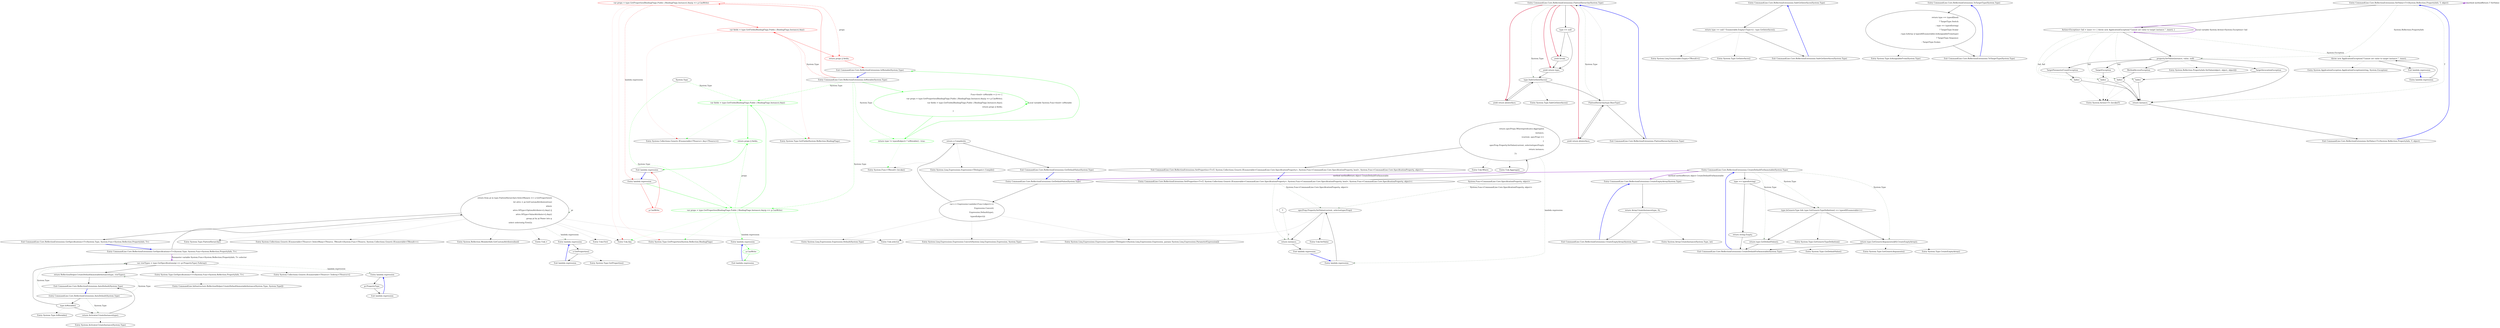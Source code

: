 digraph  {
n111 [label="System.Func<CommandLine.Core.SpecificationProperty, object>", span=""];
n112 [label=T, span=""];
n0 [label="Entry CommandLine.Core.ReflectionExtensions.GetSpecifications<T>(System.Type, System.Func<System.Reflection.PropertyInfo, T>)", span="14-14", cluster="CommandLine.Core.ReflectionExtensions.GetSpecifications<T>(System.Type, System.Func<System.Reflection.PropertyInfo, T>)"];
n1 [label="return from pi in type.FlattenHierarchy().SelectMany(x => x.GetProperties())\r\n                   let attrs = pi.GetCustomAttributes(true)\r\n                   where\r\n                       attrs.OfType<OptionAttribute>().Any() ||\r\n                       attrs.OfType<ValueAttribute>().Any()\r\n                   group pi by pi.Name into g\r\n                   select selector(g.First());", span="16-22", cluster="CommandLine.Core.ReflectionExtensions.GetSpecifications<T>(System.Type, System.Func<System.Reflection.PropertyInfo, T>)"];
n2 [label="Exit CommandLine.Core.ReflectionExtensions.GetSpecifications<T>(System.Type, System.Func<System.Reflection.PropertyInfo, T>)", span="14-14", cluster="CommandLine.Core.ReflectionExtensions.GetSpecifications<T>(System.Type, System.Func<System.Reflection.PropertyInfo, T>)"];
n3 [label="Entry System.Type.FlattenHierarchy()", span="25-25", cluster="System.Type.FlattenHierarchy()"];
n4 [label="Entry System.Collections.Generic.IEnumerable<TSource>.SelectMany<TSource, TResult>(System.Func<TSource, System.Collections.Generic.IEnumerable<TResult>>)", span="0-0", cluster="System.Collections.Generic.IEnumerable<TSource>.SelectMany<TSource, TResult>(System.Func<TSource, System.Collections.Generic.IEnumerable<TResult>>)"];
n5 [label="Entry System.Reflection.MemberInfo.GetCustomAttributes(bool)", span="0-0", cluster="System.Reflection.MemberInfo.GetCustomAttributes(bool)"];
n6 [label="Entry Unk.>", span="", cluster="Unk.>"];
n7 [label="Entry Unk.Any", span="", cluster="Unk.Any"];
n8 [label="Entry Unk.First", span="", cluster="Unk.First"];
n9 [label="Entry Unk.selector", span="", cluster="Unk.selector"];
n10 [label="Entry lambda expression", span="16-16", cluster="lambda expression"];
n11 [label="x.GetProperties()", span="16-16", cluster="lambda expression"];
n12 [label="Exit lambda expression", span="16-16", cluster="lambda expression"];
n13 [label="Entry System.Type.GetProperties()", span="0-0", cluster="System.Type.GetProperties()"];
n14 [label="Entry CommandLine.Core.ReflectionExtensions.FlattenHierarchy(System.Type)", span="25-25", cluster="CommandLine.Core.ReflectionExtensions.FlattenHierarchy(System.Type)"];
n15 [label="type == null", span="27-27", cluster="CommandLine.Core.ReflectionExtensions.FlattenHierarchy(System.Type)"];
n16 [label="yield break;", span="29-29", cluster="CommandLine.Core.ReflectionExtensions.FlattenHierarchy(System.Type)"];
n17 [label="yield return type;", span="31-31", cluster="CommandLine.Core.ReflectionExtensions.FlattenHierarchy(System.Type)"];
n19 [label="yield return @interface;", span="34-34", cluster="CommandLine.Core.ReflectionExtensions.FlattenHierarchy(System.Type)"];
n21 [label="yield return @interface;", span="38-38", cluster="CommandLine.Core.ReflectionExtensions.FlattenHierarchy(System.Type)"];
n18 [label="type.SafeGetInterfaces()", span="32-32", cluster="CommandLine.Core.ReflectionExtensions.FlattenHierarchy(System.Type)"];
n20 [label="FlattenHierarchy(type.BaseType)", span="36-36", cluster="CommandLine.Core.ReflectionExtensions.FlattenHierarchy(System.Type)"];
n23 [label="Entry System.Type.SafeGetInterfaces()", span="42-42", cluster="System.Type.SafeGetInterfaces()"];
n22 [label="Exit CommandLine.Core.ReflectionExtensions.FlattenHierarchy(System.Type)", span="25-25", cluster="CommandLine.Core.ReflectionExtensions.FlattenHierarchy(System.Type)"];
n24 [label="Entry CommandLine.Core.ReflectionExtensions.SafeGetInterfaces(System.Type)", span="42-42", cluster="CommandLine.Core.ReflectionExtensions.SafeGetInterfaces(System.Type)"];
n25 [label="return type == null ? Enumerable.Empty<Type>() : type.GetInterfaces();", span="44-44", cluster="CommandLine.Core.ReflectionExtensions.SafeGetInterfaces(System.Type)"];
n26 [label="Exit CommandLine.Core.ReflectionExtensions.SafeGetInterfaces(System.Type)", span="42-42", cluster="CommandLine.Core.ReflectionExtensions.SafeGetInterfaces(System.Type)"];
n27 [label="Entry System.Linq.Enumerable.Empty<TResult>()", span="0-0", cluster="System.Linq.Enumerable.Empty<TResult>()"];
n28 [label="Entry System.Type.GetInterfaces()", span="0-0", cluster="System.Type.GetInterfaces()"];
n29 [label="Entry CommandLine.Core.ReflectionExtensions.ToTargetType(System.Type)", span="47-47", cluster="CommandLine.Core.ReflectionExtensions.ToTargetType(System.Type)"];
n30 [label="return type == typeof(bool)\r\n                       ? TargetType.Switch\r\n                       : type == typeof(string)\r\n                             ? TargetType.Scalar\r\n                             : type.IsArray || typeof(IEnumerable).IsAssignableFrom(type)\r\n                                   ? TargetType.Sequence\r\n                                   : TargetType.Scalar;", span="49-55", cluster="CommandLine.Core.ReflectionExtensions.ToTargetType(System.Type)"];
n31 [label="Exit CommandLine.Core.ReflectionExtensions.ToTargetType(System.Type)", span="47-47", cluster="CommandLine.Core.ReflectionExtensions.ToTargetType(System.Type)"];
n32 [label="Entry System.Type.IsAssignableFrom(System.Type)", span="0-0", cluster="System.Type.IsAssignableFrom(System.Type)"];
n33 [label="Entry CommandLine.Core.ReflectionExtensions.SetProperties<T>(T, System.Collections.Generic.IEnumerable<CommandLine.Core.SpecificationProperty>, System.Func<CommandLine.Core.SpecificationProperty, bool>, System.Func<CommandLine.Core.SpecificationProperty, object>)", span="58-58", cluster="CommandLine.Core.ReflectionExtensions.SetProperties<T>(T, System.Collections.Generic.IEnumerable<CommandLine.Core.SpecificationProperty>, System.Func<CommandLine.Core.SpecificationProperty, bool>, System.Func<CommandLine.Core.SpecificationProperty, object>)"];
n34 [label="return specProps.Where(predicate).Aggregate(\r\n                instance,\r\n                (current, specProp) =>\r\n                    {\r\n                        specProp.Property.SetValue(current, selector(specProp));\r\n                        return instance;\r\n                    });", span="64-70", cluster="CommandLine.Core.ReflectionExtensions.SetProperties<T>(T, System.Collections.Generic.IEnumerable<CommandLine.Core.SpecificationProperty>, System.Func<CommandLine.Core.SpecificationProperty, bool>, System.Func<CommandLine.Core.SpecificationProperty, object>)"];
n39 [label="specProp.Property.SetValue(current, selector(specProp))", span="68-68", cluster="lambda expression"];
n40 [label="return instance;", span="69-69", cluster="lambda expression"];
n35 [label="Exit CommandLine.Core.ReflectionExtensions.SetProperties<T>(T, System.Collections.Generic.IEnumerable<CommandLine.Core.SpecificationProperty>, System.Func<CommandLine.Core.SpecificationProperty, bool>, System.Func<CommandLine.Core.SpecificationProperty, object>)", span="58-58", cluster="CommandLine.Core.ReflectionExtensions.SetProperties<T>(T, System.Collections.Generic.IEnumerable<CommandLine.Core.SpecificationProperty>, System.Func<CommandLine.Core.SpecificationProperty, bool>, System.Func<CommandLine.Core.SpecificationProperty, object>)"];
n36 [label="Entry Unk.Where", span="", cluster="Unk.Where"];
n37 [label="Entry Unk.Aggregate", span="", cluster="Unk.Aggregate"];
n38 [label="Entry lambda expression", span="66-70", cluster="lambda expression"];
n42 [label="Entry Unk.SetValue", span="", cluster="Unk.SetValue"];
n41 [label="Exit lambda expression", span="66-70", cluster="lambda expression"];
n43 [label="Entry CommandLine.Core.ReflectionExtensions.SetValue<T>(System.Reflection.PropertyInfo, T, object)", span="73-73", cluster="CommandLine.Core.ReflectionExtensions.SetValue<T>(System.Reflection.PropertyInfo, T, object)"];
n44 [label="Action<Exception> fail = inner => { throw new ApplicationException(''Cannot set value to target instance.'', inner); }", span="75-75", cluster="CommandLine.Core.ReflectionExtensions.SetValue<T>(System.Reflection.PropertyInfo, T, object)"];
n45 [label="property.SetValue(instance, value, null)", span="79-79", cluster="CommandLine.Core.ReflectionExtensions.SetValue<T>(System.Reflection.PropertyInfo, T, object)"];
n54 [label="return instance;", span="98-98", cluster="CommandLine.Core.ReflectionExtensions.SetValue<T>(System.Reflection.PropertyInfo, T, object)"];
n59 [label="throw new ApplicationException(''Cannot set value to target instance.'', inner);", span="75-75", cluster="lambda expression"];
n47 [label="fail(e)", span="83-83", cluster="CommandLine.Core.ReflectionExtensions.SetValue<T>(System.Reflection.PropertyInfo, T, object)"];
n49 [label="fail(e)", span="87-87", cluster="CommandLine.Core.ReflectionExtensions.SetValue<T>(System.Reflection.PropertyInfo, T, object)"];
n51 [label="fail(e)", span="91-91", cluster="CommandLine.Core.ReflectionExtensions.SetValue<T>(System.Reflection.PropertyInfo, T, object)"];
n53 [label="fail(e)", span="95-95", cluster="CommandLine.Core.ReflectionExtensions.SetValue<T>(System.Reflection.PropertyInfo, T, object)"];
n46 [label=TargetException, span="81-81", cluster="CommandLine.Core.ReflectionExtensions.SetValue<T>(System.Reflection.PropertyInfo, T, object)"];
n48 [label=TargetParameterCountException, span="85-85", cluster="CommandLine.Core.ReflectionExtensions.SetValue<T>(System.Reflection.PropertyInfo, T, object)"];
n50 [label=MethodAccessException, span="89-89", cluster="CommandLine.Core.ReflectionExtensions.SetValue<T>(System.Reflection.PropertyInfo, T, object)"];
n52 [label=TargetInvocationException, span="93-93", cluster="CommandLine.Core.ReflectionExtensions.SetValue<T>(System.Reflection.PropertyInfo, T, object)"];
n56 [label="Entry System.Reflection.PropertyInfo.SetValue(object, object, object[])", span="0-0", cluster="System.Reflection.PropertyInfo.SetValue(object, object, object[])"];
n57 [label="Entry System.Action<T>.Invoke(T)", span="0-0", cluster="System.Action<T>.Invoke(T)"];
n55 [label="Exit CommandLine.Core.ReflectionExtensions.SetValue<T>(System.Reflection.PropertyInfo, T, object)", span="73-73", cluster="CommandLine.Core.ReflectionExtensions.SetValue<T>(System.Reflection.PropertyInfo, T, object)"];
n58 [label="Entry lambda expression", span="75-75", cluster="lambda expression"];
n60 [label="Exit lambda expression", span="75-75", cluster="lambda expression"];
n61 [label="Entry System.ApplicationException.ApplicationException(string, System.Exception)", span="0-0", cluster="System.ApplicationException.ApplicationException(string, System.Exception)"];
n62 [label="Entry CommandLine.Core.ReflectionExtensions.CreateEmptyArray(System.Type)", span="101-101", cluster="CommandLine.Core.ReflectionExtensions.CreateEmptyArray(System.Type)"];
n63 [label="return Array.CreateInstance(type, 0);", span="103-103", cluster="CommandLine.Core.ReflectionExtensions.CreateEmptyArray(System.Type)"];
n64 [label="Exit CommandLine.Core.ReflectionExtensions.CreateEmptyArray(System.Type)", span="101-101", cluster="CommandLine.Core.ReflectionExtensions.CreateEmptyArray(System.Type)"];
n65 [label="Entry System.Array.CreateInstance(System.Type, int)", span="0-0", cluster="System.Array.CreateInstance(System.Type, int)"];
n66 [label="Entry CommandLine.Core.ReflectionExtensions.GetDefaultValue(System.Type)", span="106-106", cluster="CommandLine.Core.ReflectionExtensions.GetDefaultValue(System.Type)"];
n67 [label="var e = Expression.Lambda<Func<object>>(\r\n                Expression.Convert(\r\n                    Expression.Default(type),\r\n                    typeof(object)))", span="108-111", cluster="CommandLine.Core.ReflectionExtensions.GetDefaultValue(System.Type)"];
n68 [label="return e.Compile()();", span="112-112", cluster="CommandLine.Core.ReflectionExtensions.GetDefaultValue(System.Type)"];
n70 [label="Entry System.Linq.Expressions.Expression.Default(System.Type)", span="0-0", cluster="System.Linq.Expressions.Expression.Default(System.Type)"];
n71 [label="Entry System.Linq.Expressions.Expression.Convert(System.Linq.Expressions.Expression, System.Type)", span="0-0", cluster="System.Linq.Expressions.Expression.Convert(System.Linq.Expressions.Expression, System.Type)"];
n72 [label="Entry System.Linq.Expressions.Expression.Lambda<TDelegate>(System.Linq.Expressions.Expression, params System.Linq.Expressions.ParameterExpression[])", span="0-0", cluster="System.Linq.Expressions.Expression.Lambda<TDelegate>(System.Linq.Expressions.Expression, params System.Linq.Expressions.ParameterExpression[])"];
n69 [label="Exit CommandLine.Core.ReflectionExtensions.GetDefaultValue(System.Type)", span="106-106", cluster="CommandLine.Core.ReflectionExtensions.GetDefaultValue(System.Type)"];
n73 [label="Entry System.Linq.Expressions.Expression<TDelegate>.Compile()", span="0-0", cluster="System.Linq.Expressions.Expression<TDelegate>.Compile()"];
n74 [label="Entry System.Func<TResult>.Invoke()", span="0-0", cluster="System.Func<TResult>.Invoke()"];
n75 [label="Entry CommandLine.Core.ReflectionExtensions.IsMutable(System.Type)", span="115-115", cluster="CommandLine.Core.ReflectionExtensions.IsMutable(System.Type)"];
n76 [label="var props = type.GetProperties(BindingFlags.Public | BindingFlags.Instance).Any(p => p.CanWrite)", span="117-117", cluster="CommandLine.Core.ReflectionExtensions.IsMutable(System.Type)", color=red, community=0];
n77 [label="var fields = type.GetFields(BindingFlags.Public | BindingFlags.Instance).Any()", span="118-118", cluster="CommandLine.Core.ReflectionExtensions.IsMutable(System.Type)", color=red, community=0];
n80 [label="Entry System.Type.GetProperties(System.Reflection.BindingFlags)", span="0-0", cluster="System.Type.GetProperties(System.Reflection.BindingFlags)"];
n83 [label="Entry lambda expression", span="117-117", cluster="lambda expression"];
n78 [label="return props || fields;", span="119-119", cluster="CommandLine.Core.ReflectionExtensions.IsMutable(System.Type)", color=red, community=0];
n81 [label="Entry System.Type.GetFields(System.Reflection.BindingFlags)", span="0-0", cluster="System.Type.GetFields(System.Reflection.BindingFlags)"];
n82 [label="Entry System.Collections.Generic.IEnumerable<TSource>.Any<TSource>()", span="0-0", cluster="System.Collections.Generic.IEnumerable<TSource>.Any<TSource>()"];
n79 [label="Exit CommandLine.Core.ReflectionExtensions.IsMutable(System.Type)", span="115-115", cluster="CommandLine.Core.ReflectionExtensions.IsMutable(System.Type)"];
n84 [label="p.CanWrite", span="117-117", cluster="lambda expression", color=red, community=0];
n85 [label="Exit lambda expression", span="117-117", cluster="lambda expression"];
n86 [label="Entry CommandLine.Core.ReflectionExtensions.CreateDefaultForImmutable(System.Type)", span="122-122", cluster="CommandLine.Core.ReflectionExtensions.CreateDefaultForImmutable(System.Type)"];
n87 [label="type == typeof(string)", span="124-124", cluster="CommandLine.Core.ReflectionExtensions.CreateDefaultForImmutable(System.Type)"];
n89 [label="type.IsGenericType && type.GetGenericTypeDefinition() == typeof(IEnumerable<>)", span="128-128", cluster="CommandLine.Core.ReflectionExtensions.CreateDefaultForImmutable(System.Type)"];
n90 [label="return type.GetGenericArguments()[0].CreateEmptyArray();", span="130-130", cluster="CommandLine.Core.ReflectionExtensions.CreateDefaultForImmutable(System.Type)"];
n91 [label="return type.GetDefaultValue();", span="132-132", cluster="CommandLine.Core.ReflectionExtensions.CreateDefaultForImmutable(System.Type)"];
n88 [label="return string.Empty;", span="126-126", cluster="CommandLine.Core.ReflectionExtensions.CreateDefaultForImmutable(System.Type)"];
n93 [label="Entry System.Type.GetGenericTypeDefinition()", span="0-0", cluster="System.Type.GetGenericTypeDefinition()"];
n92 [label="Exit CommandLine.Core.ReflectionExtensions.CreateDefaultForImmutable(System.Type)", span="122-122", cluster="CommandLine.Core.ReflectionExtensions.CreateDefaultForImmutable(System.Type)"];
n94 [label="Entry System.Type.GetGenericArguments()", span="0-0", cluster="System.Type.GetGenericArguments()"];
n95 [label="Entry System.Type.CreateEmptyArray()", span="101-101", cluster="System.Type.CreateEmptyArray()"];
n96 [label="Entry System.Type.GetDefaultValue()", span="106-106", cluster="System.Type.GetDefaultValue()"];
n97 [label="Entry CommandLine.Core.ReflectionExtensions.AutoDefault(System.Type)", span="135-135", cluster="CommandLine.Core.ReflectionExtensions.AutoDefault(System.Type)"];
n98 [label="type.IsMutable()", span="137-137", cluster="CommandLine.Core.ReflectionExtensions.AutoDefault(System.Type)"];
n99 [label="return Activator.CreateInstance(type);", span="139-139", cluster="CommandLine.Core.ReflectionExtensions.AutoDefault(System.Type)"];
n100 [label="var ctorTypes = type.GetSpecifications(pi => pi.PropertyType).ToArray()", span="142-142", cluster="CommandLine.Core.ReflectionExtensions.AutoDefault(System.Type)"];
n101 [label="return ReflectionHelper.CreateDefaultImmutableInstance(type, ctorTypes);", span="144-144", cluster="CommandLine.Core.ReflectionExtensions.AutoDefault(System.Type)"];
n103 [label="Entry System.Type.IsMutable()", span="115-115", cluster="System.Type.IsMutable()"];
n105 [label="Entry System.Type.GetSpecifications<T>(System.Func<System.Reflection.PropertyInfo, T>)", span="14-14", cluster="System.Type.GetSpecifications<T>(System.Func<System.Reflection.PropertyInfo, T>)"];
n106 [label="Entry System.Collections.Generic.IEnumerable<TSource>.ToArray<TSource>()", span="0-0", cluster="System.Collections.Generic.IEnumerable<TSource>.ToArray<TSource>()"];
n108 [label="Entry lambda expression", span="142-142", cluster="lambda expression"];
n102 [label="Exit CommandLine.Core.ReflectionExtensions.AutoDefault(System.Type)", span="135-135", cluster="CommandLine.Core.ReflectionExtensions.AutoDefault(System.Type)"];
n104 [label="Entry System.Activator.CreateInstance(System.Type)", span="0-0", cluster="System.Activator.CreateInstance(System.Type)"];
n107 [label="Entry CommandLine.Infrastructure.ReflectionHelper.CreateDefaultImmutableInstance(System.Type, System.Type[])", span="50-50", cluster="CommandLine.Infrastructure.ReflectionHelper.CreateDefaultImmutableInstance(System.Type, System.Type[])"];
n109 [label="pi.PropertyType", span="142-142", cluster="lambda expression"];
n110 [label="Exit lambda expression", span="142-142", cluster="lambda expression"];
d76 [label="Func<bool> isMutable = () => {\r\n                var props = type.GetProperties(BindingFlags.Public | BindingFlags.Instance).Any(p => p.CanWrite);\r\n                var fields = type.GetFields(BindingFlags.Public | BindingFlags.Instance).Any();\r\n                return props || fields;\r\n            }", span="117-121", cluster="CommandLine.Core.ReflectionExtensions.IsMutable(System.Type)", color=green, community=0];
d77 [label="return type != typeof(object) ? isMutable() : true;", span="122-122", cluster="CommandLine.Core.ReflectionExtensions.IsMutable(System.Type)", color=green, community=0];
d80 [label="var props = type.GetProperties(BindingFlags.Public | BindingFlags.Instance).Any(p => p.CanWrite)", span="118-118", cluster="lambda expression", color=green, community=0];
d117 [label="System.Type", span=""];
d81 [label="var fields = type.GetFields(BindingFlags.Public | BindingFlags.Instance).Any()", span="119-119", cluster="lambda expression", color=green, community=0];
d87 [label="Entry lambda expression", span="118-118", cluster="lambda expression"];
d82 [label="return props || fields;", span="120-120", cluster="lambda expression", color=green, community=0];
d88 [label="p.CanWrite", span="118-118", cluster="lambda expression", color=green, community=0];
d89 [label="Exit lambda expression", span="118-118", cluster="lambda expression"];
n111 -> n39  [key=1, style=dashed, color=darkseagreen4, label="System.Func<CommandLine.Core.SpecificationProperty, object>"];
n112 -> n40  [key=1, style=dashed, color=darkseagreen4, label=T];
n0 -> n1  [key=0, style=solid];
n0 -> n100  [key=3, color=darkorchid, style=bold, label="Parameter variable System.Func<System.Reflection.PropertyInfo, T> selector"];
n1 -> n2  [key=0, style=solid];
n1 -> n3  [key=2, style=dotted];
n1 -> n4  [key=2, style=dotted];
n1 -> n5  [key=2, style=dotted];
n1 -> n6  [key=2, style=dotted];
n1 -> n7  [key=2, style=dotted];
n1 -> n8  [key=2, style=dotted];
n1 -> n9  [key=2, style=dotted];
n1 -> n10  [key=1, style=dashed, color=darkseagreen4, label="lambda expression"];
n1 -> n1  [key=1, style=dashed, color=darkseagreen4, label=pi];
n2 -> n0  [key=0, style=bold, color=blue];
n10 -> n11  [key=0, style=solid];
n11 -> n12  [key=0, style=solid];
n11 -> n13  [key=2, style=dotted];
n12 -> n10  [key=0, style=bold, color=blue];
n14 -> n15  [key=0, style=solid];
n14 -> n16  [key=0, style=bold, color=crimson];
n14 -> n17  [key=0, style=bold, color=crimson];
n14 -> n19  [key=0, style=bold, color=crimson];
n14 -> n21  [key=0, style=bold, color=crimson];
n14 -> n18  [key=1, style=dashed, color=darkseagreen4, label="System.Type"];
n14 -> n20  [key=1, style=dashed, color=darkseagreen4, label="System.Type"];
n15 -> n16  [key=0, style=solid];
n15 -> n17  [key=0, style=solid];
n16 -> n17  [key=0, style=solid];
n17 -> n18  [key=0, style=solid];
n19 -> n18  [key=0, style=solid];
n21 -> n20  [key=0, style=solid];
n18 -> n19  [key=0, style=solid];
n18 -> n20  [key=0, style=solid];
n18 -> n23  [key=2, style=dotted];
n20 -> n21  [key=0, style=solid];
n20 -> n22  [key=0, style=solid];
n20 -> n14  [key=2, style=dotted];
n22 -> n14  [key=0, style=bold, color=blue];
n24 -> n25  [key=0, style=solid];
n25 -> n26  [key=0, style=solid];
n25 -> n27  [key=2, style=dotted];
n25 -> n28  [key=2, style=dotted];
n26 -> n24  [key=0, style=bold, color=blue];
n29 -> n30  [key=0, style=solid];
n30 -> n31  [key=0, style=solid];
n30 -> n32  [key=2, style=dotted];
n31 -> n29  [key=0, style=bold, color=blue];
n33 -> n34  [key=0, style=solid];
n33 -> n39  [key=1, style=dashed, color=darkseagreen4, label="System.Func<CommandLine.Core.SpecificationProperty, object>"];
n33 -> n40  [key=1, style=dashed, color=darkseagreen4, label=T];
n34 -> n35  [key=0, style=solid];
n34 -> n36  [key=2, style=dotted];
n34 -> n37  [key=2, style=dotted];
n34 -> n38  [key=1, style=dashed, color=darkseagreen4, label="lambda expression"];
n39 -> n40  [key=0, style=solid];
n39 -> n9  [key=2, style=dotted];
n39 -> n42  [key=2, style=dotted];
n40 -> n41  [key=0, style=solid];
n35 -> n33  [key=0, style=bold, color=blue];
n38 -> n39  [key=0, style=solid];
n41 -> n38  [key=0, style=bold, color=blue];
n43 -> n44  [key=0, style=solid];
n43 -> n45  [key=1, style=dashed, color=darkseagreen4, label="System.Reflection.PropertyInfo"];
n43 -> n54  [key=1, style=dashed, color=darkseagreen4, label=T];
n43 -> n43  [key=3, color=darkorchid, style=bold, label="method methodReturn T SetValue"];
n44 -> n45  [key=0, style=solid];
n44 -> n59  [key=1, style=dashed, color=darkseagreen4, label="System.Exception"];
n44 -> n47  [key=1, style=dashed, color=darkseagreen4, label=fail];
n44 -> n49  [key=1, style=dashed, color=darkseagreen4, label=fail];
n44 -> n51  [key=1, style=dashed, color=darkseagreen4, label=fail];
n44 -> n53  [key=1, style=dashed, color=darkseagreen4, label=fail];
n44 -> n44  [key=3, color=darkorchid, style=bold, label="Local variable System.Action<System.Exception> fail"];
n45 -> n46  [key=0, style=solid];
n45 -> n48  [key=0, style=solid];
n45 -> n50  [key=0, style=solid];
n45 -> n52  [key=0, style=solid];
n45 -> n54  [key=0, style=solid];
n45 -> n56  [key=2, style=dotted];
n54 -> n55  [key=0, style=solid];
n59 -> n60  [key=0, style=solid];
n59 -> n61  [key=2, style=dotted];
n47 -> n54  [key=0, style=solid];
n47 -> n57  [key=2, style=dotted];
n49 -> n54  [key=0, style=solid];
n49 -> n57  [key=2, style=dotted];
n51 -> n54  [key=0, style=solid];
n51 -> n57  [key=2, style=dotted];
n53 -> n54  [key=0, style=solid];
n53 -> n57  [key=2, style=dotted];
n46 -> n47  [key=0, style=solid];
n48 -> n49  [key=0, style=solid];
n50 -> n51  [key=0, style=solid];
n52 -> n53  [key=0, style=solid];
n55 -> n43  [key=0, style=bold, color=blue];
n58 -> n59  [key=0, style=solid];
n60 -> n58  [key=0, style=bold, color=blue];
n62 -> n63  [key=0, style=solid];
n63 -> n64  [key=0, style=solid];
n63 -> n65  [key=2, style=dotted];
n64 -> n62  [key=0, style=bold, color=blue];
n66 -> n67  [key=0, style=solid];
n67 -> n68  [key=0, style=solid];
n67 -> n70  [key=2, style=dotted];
n67 -> n71  [key=2, style=dotted];
n67 -> n72  [key=2, style=dotted];
n68 -> n69  [key=0, style=solid];
n68 -> n73  [key=2, style=dotted];
n68 -> n74  [key=2, style=dotted];
n69 -> n66  [key=0, style=bold, color=blue];
n75 -> n76  [key=0, style=solid, color=red];
n75 -> n77  [key=1, style=dashed, color=red, label="System.Type"];
n75 -> d76  [key=0, style=solid, color=green];
n75 -> d80  [key=1, style=dashed, color=green, label="System.Type"];
n75 -> d81  [key=1, style=dashed, color=green, label="System.Type"];
n75 -> d77  [key=1, style=dashed, color=green, label="System.Type"];
n76 -> n77  [key=0, style=solid, color=red];
n76 -> n80  [key=2, style=dotted, color=red];
n76 -> n7  [key=2, style=dotted, color=red];
n76 -> n83  [key=1, style=dashed, color=red, label="lambda expression"];
n76 -> n78  [key=1, style=dashed, color=red, label=props];
n77 -> n78  [key=0, style=solid, color=red];
n77 -> n81  [key=2, style=dotted, color=red];
n77 -> n82  [key=2, style=dotted, color=red];
n83 -> n84  [key=0, style=solid, color=red];
n83 -> d80  [key=0, style=solid, color=green];
n78 -> n79  [key=0, style=solid, color=red];
n79 -> n75  [key=0, style=bold, color=blue];
n84 -> n85  [key=0, style=solid, color=red];
n85 -> n83  [key=0, style=bold, color=blue];
n86 -> n87  [key=0, style=solid];
n86 -> n89  [key=1, style=dashed, color=darkseagreen4, label="System.Type"];
n86 -> n90  [key=1, style=dashed, color=darkseagreen4, label="System.Type"];
n86 -> n91  [key=1, style=dashed, color=darkseagreen4, label="System.Type"];
n86 -> n62  [key=3, color=darkorchid, style=bold, label="method methodReturn object CreateDefaultForImmutable"];
n86 -> n66  [key=3, color=darkorchid, style=bold, label="method methodReturn object CreateDefaultForImmutable"];
n87 -> n88  [key=0, style=solid];
n87 -> n89  [key=0, style=solid];
n89 -> n90  [key=0, style=solid];
n89 -> n91  [key=0, style=solid];
n89 -> n93  [key=2, style=dotted];
n90 -> n92  [key=0, style=solid];
n90 -> n94  [key=2, style=dotted];
n90 -> n95  [key=2, style=dotted];
n91 -> n92  [key=0, style=solid];
n91 -> n96  [key=2, style=dotted];
n88 -> n92  [key=0, style=solid];
n92 -> n86  [key=0, style=bold, color=blue];
n97 -> n98  [key=0, style=solid];
n97 -> n99  [key=1, style=dashed, color=darkseagreen4, label="System.Type"];
n97 -> n100  [key=1, style=dashed, color=darkseagreen4, label="System.Type"];
n97 -> n101  [key=1, style=dashed, color=darkseagreen4, label="System.Type"];
n98 -> n99  [key=0, style=solid];
n98 -> n100  [key=0, style=solid];
n98 -> n103  [key=2, style=dotted];
n99 -> n102  [key=0, style=solid];
n99 -> n104  [key=2, style=dotted];
n100 -> n101  [key=0, style=solid];
n100 -> n105  [key=2, style=dotted];
n100 -> n106  [key=2, style=dotted];
n100 -> n108  [key=1, style=dashed, color=darkseagreen4, label="lambda expression"];
n101 -> n102  [key=0, style=solid];
n101 -> n107  [key=2, style=dotted];
n108 -> n109  [key=0, style=solid];
n102 -> n97  [key=0, style=bold, color=blue];
n109 -> n110  [key=0, style=solid];
n110 -> n108  [key=0, style=bold, color=blue];
d76 -> d76  [key=3, color=green, style=bold, label="Local variable System.Func<bool> isMutable"];
d76 -> d77  [key=0, style=solid, color=green];
d77 -> n79  [key=0, style=solid, color=green];
d77 -> n74  [key=2, style=dotted, color=green];
d80 -> d81  [key=0, style=solid, color=green];
d80 -> n80  [key=2, style=dotted, color=green];
d80 -> n7  [key=2, style=dotted, color=green];
d80 -> d87  [key=1, style=dashed, color=green, label="lambda expression"];
d80 -> d82  [key=1, style=dashed, color=green, label=props];
d117 -> d80  [key=1, style=dashed, color=green, label="System.Type"];
d117 -> d81  [key=1, style=dashed, color=green, label="System.Type"];
d81 -> d82  [key=0, style=solid, color=green];
d81 -> n81  [key=2, style=dotted, color=green];
d81 -> n82  [key=2, style=dotted, color=green];
d87 -> d88  [key=0, style=solid, color=green];
d82 -> n85  [key=0, style=solid, color=green];
d88 -> d89  [key=0, style=solid, color=green];
d89 -> d87  [key=0, style=bold, color=blue];
}
